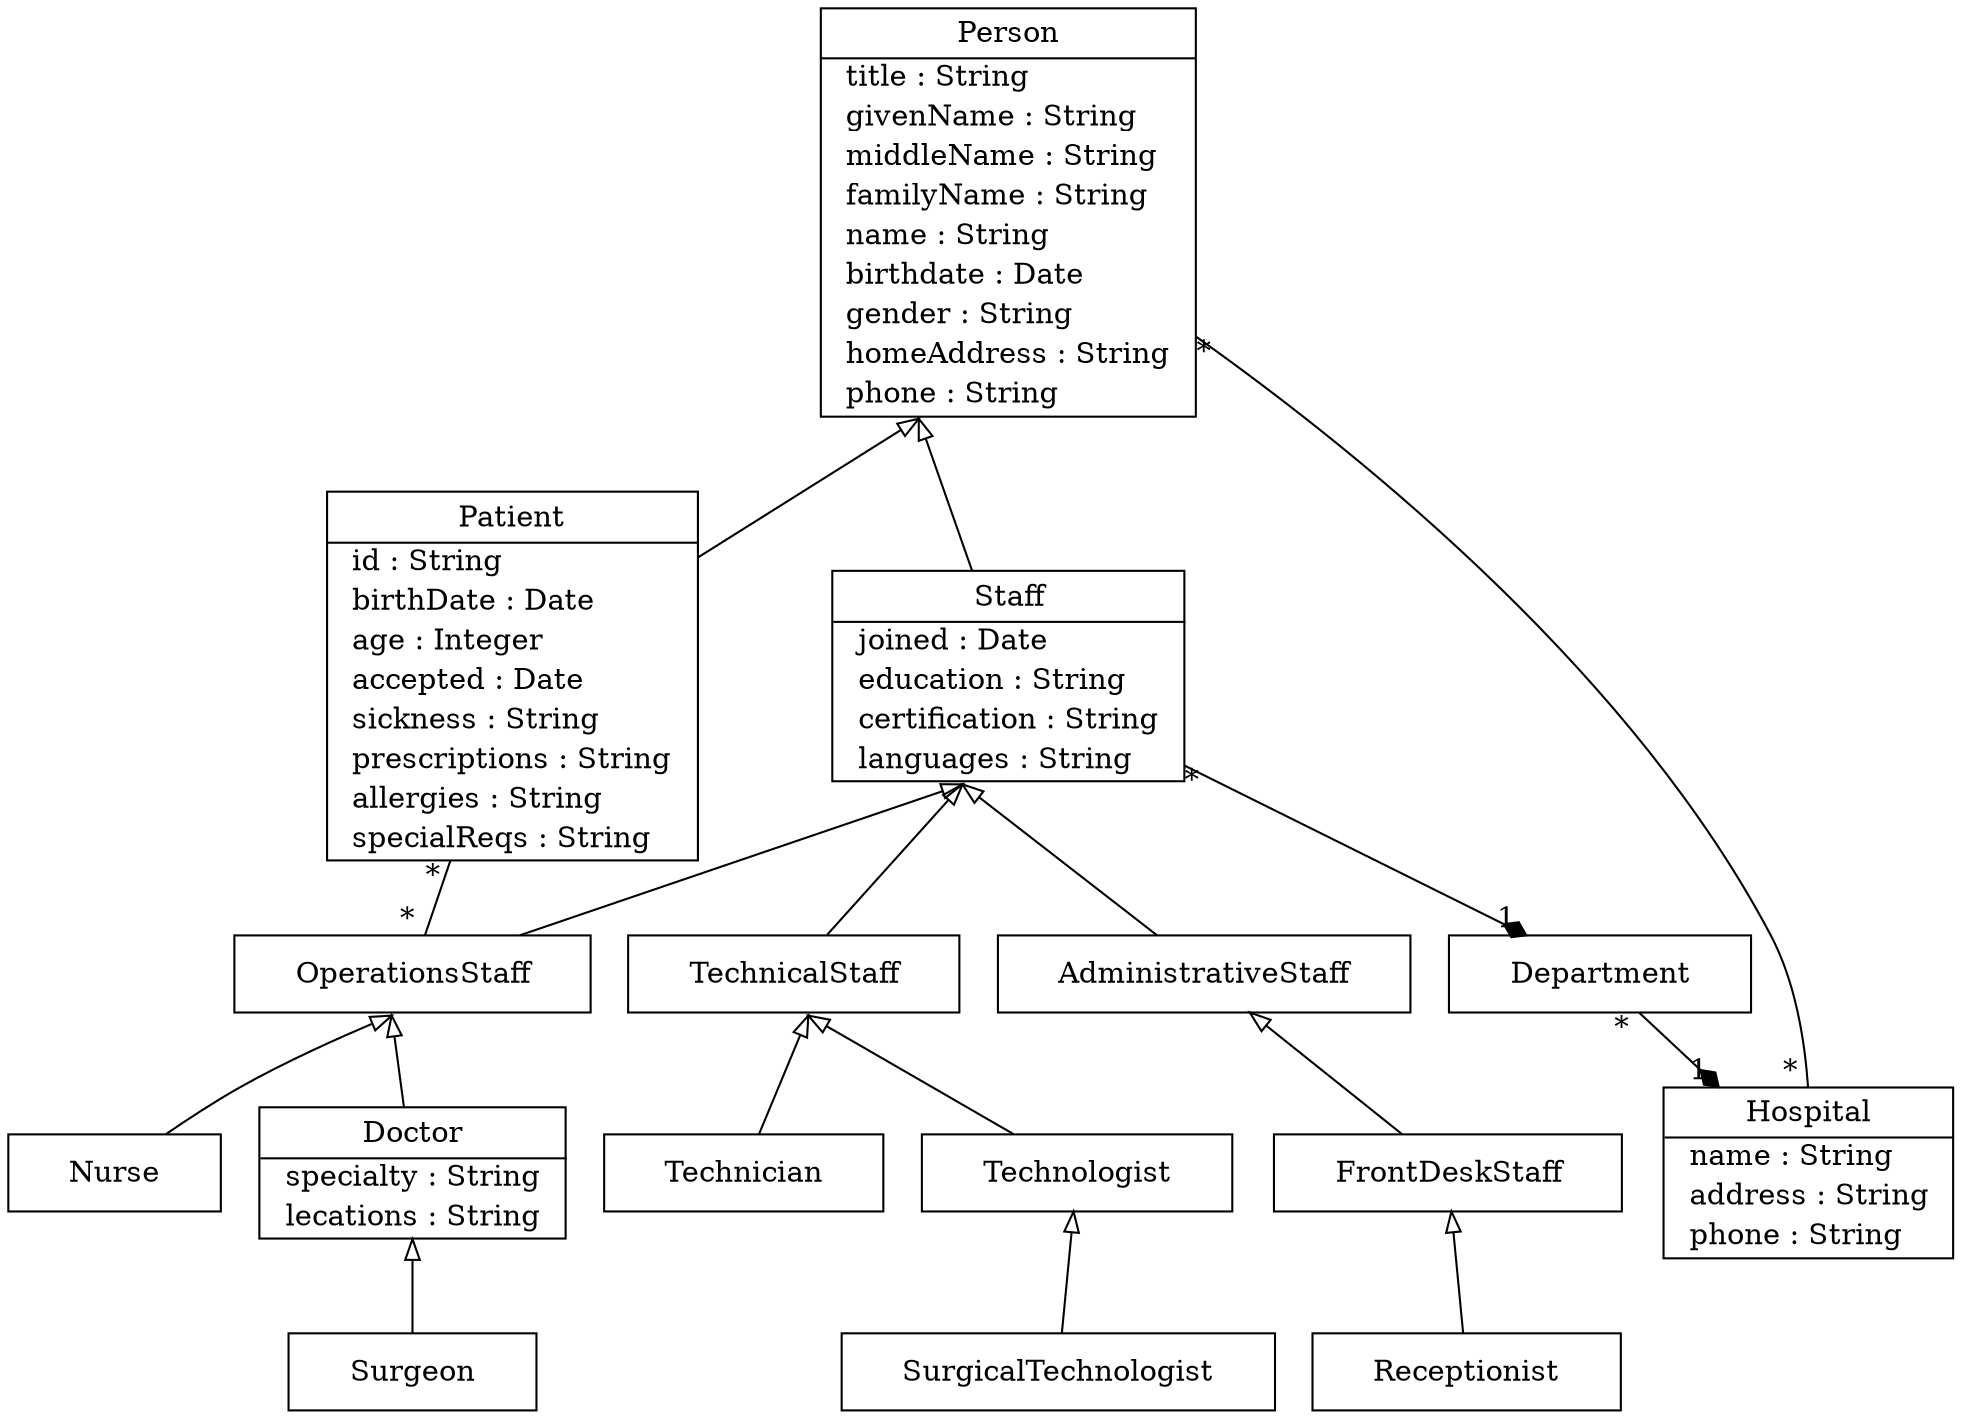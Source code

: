 // Code generated by Umple 1.31.1.5860.78bb27cc6

digraph "Organization" {
  rankdir="BT"
  node [ratio="auto" shape=record margin=0; href="javascript:Action.selectClass(&quot;\N&quot;);"];

  // Class: Person
  "Person" [shape=plaintext margin=0 label=<<table border="1" cellspacing="0" cellborder="0" cellpadding="2"><tr><td cellpadding="4">    Person    </td></tr><hr/><tr><td align="left" href="" title="String title&#13;">  title : String  </td></tr><tr><td align="left" href="" title="String givenName&#13;">  givenName : String  </td></tr><tr><td align="left" href="" title="String middleName&#13;">  middleName : String  </td></tr><tr><td align="left" href="" title="String familyName&#13;">  familyName : String  </td></tr><tr><td align="left" href="" title="String name&#13;">  name : String  </td></tr><tr><td align="left" href="" title="Date birthdate&#13;">  birthdate : Date  </td></tr><tr><td align="left" href="" title="String gender&#13;">  gender : String  </td></tr><tr><td align="left" href="" title="String homeAddress&#13;">  homeAddress : String  </td></tr><tr><td align="left" href="" title="String phone&#13;">  phone : String  </td></tr></table>>,
   tooltip="class Person
"];

  // Class: Hospital
  "Hospital" [shape=plaintext margin=0 label=<<table border="1" cellspacing="0" cellborder="0" cellpadding="2"><tr><td cellpadding="4">    Hospital    </td></tr><hr/><tr><td align="left" href="" title="String name&#13;">  name : String  </td></tr><tr><td align="left" href="" title="String address&#13;">  address : String  </td></tr><tr><td align="left" href="" title="String phone&#13;">  phone : String  </td></tr></table>>,
   tooltip="class Hospital
"];

  // Class: Department
  "Department" [shape=plaintext margin=0 label=<<table border="1" cellspacing="0" cellborder="0" cellpadding="10"><tr><td>    Department    </td></tr></table>>,
   tooltip="class Department
"];

  // Class: Patient
  "Patient" [shape=plaintext margin=0 label=<<table border="1" cellspacing="0" cellborder="0" cellpadding="2"><tr><td cellpadding="4">    Patient    </td></tr><hr/><tr><td align="left" href="" title="String id&#13;">  id : String  </td></tr><tr><td align="left" href="" title="Date birthDate&#13;">  birthDate : Date  </td></tr><tr><td align="left" href="" title="Integer age&#13;">  age : Integer  </td></tr><tr><td align="left" href="" title="Date accepted&#13;">  accepted : Date  </td></tr><tr><td align="left" href="" title="String sickness&#13;">  sickness : String  </td></tr><tr><td align="left" href="" title="String prescriptions&#13;">  prescriptions : String  </td></tr><tr><td align="left" href="" title="String allergies&#13;">  allergies : String  </td></tr><tr><td align="left" href="" title="String specialReqs&#13;">  specialReqs : String  </td></tr></table>>,
   tooltip="class Patient
"];
  "Patient" -> "Person" [arrowhead="empty"; samehead="gen"];


  // Class: Staff
  "Staff" [shape=plaintext margin=0 label=<<table border="1" cellspacing="0" cellborder="0" cellpadding="2"><tr><td cellpadding="4">    Staff    </td></tr><hr/><tr><td align="left" href="" title="Date joined&#13;">  joined : Date  </td></tr><tr><td align="left" href="" title="String education&#13;">  education : String  </td></tr><tr><td align="left" href="" title="String certification&#13;">  certification : String  </td></tr><tr><td align="left" href="" title="String languages&#13;">  languages : String  </td></tr></table>>,
   tooltip="class Staff
"];
  "Staff" -> "Person" [arrowhead="empty"; samehead="gen"];


  // Class: OperationsStaff
  "OperationsStaff" [shape=plaintext margin=0 label=<<table border="1" cellspacing="0" cellborder="0" cellpadding="10"><tr><td>    OperationsStaff    </td></tr></table>>,
   tooltip="class OperationsStaff
"];
  "OperationsStaff" -> "Staff" [arrowhead="empty"; samehead="gen"];


  // Class: AdministrativeStaff
  "AdministrativeStaff" [shape=plaintext margin=0 label=<<table border="1" cellspacing="0" cellborder="0" cellpadding="10"><tr><td>    AdministrativeStaff    </td></tr></table>>,
   tooltip="class AdministrativeStaff
"];
  "AdministrativeStaff" -> "Staff" [arrowhead="empty"; samehead="gen"];


  // Class: TechnicalStaff
  "TechnicalStaff" [shape=plaintext margin=0 label=<<table border="1" cellspacing="0" cellborder="0" cellpadding="10"><tr><td>    TechnicalStaff    </td></tr></table>>,
   tooltip="class TechnicalStaff
"];
  "TechnicalStaff" -> "Staff" [arrowhead="empty"; samehead="gen"];


  // Class: Doctor
  "Doctor" [shape=plaintext margin=0 label=<<table border="1" cellspacing="0" cellborder="0" cellpadding="2"><tr><td cellpadding="4">    Doctor    </td></tr><hr/><tr><td align="left" href="" title="String specialty&#13;">  specialty : String  </td></tr><tr><td align="left" href="" title="String lecations&#13;">  lecations : String  </td></tr></table>>,
   tooltip="class Doctor
"];
  "Doctor" -> "OperationsStaff" [arrowhead="empty"; samehead="gen"];


  // Class: Nurse
  "Nurse" [shape=plaintext margin=0 label=<<table border="1" cellspacing="0" cellborder="0" cellpadding="10"><tr><td>    Nurse    </td></tr></table>>,
   tooltip="class Nurse
"];
  "Nurse" -> "OperationsStaff" [arrowhead="empty"; samehead="gen"];


  // Class: FrontDeskStaff
  "FrontDeskStaff" [shape=plaintext margin=0 label=<<table border="1" cellspacing="0" cellborder="0" cellpadding="10"><tr><td>    FrontDeskStaff    </td></tr></table>>,
   tooltip="class FrontDeskStaff
"];
  "FrontDeskStaff" -> "AdministrativeStaff" [arrowhead="empty"; samehead="gen"];


  // Class: Technician
  "Technician" [shape=plaintext margin=0 label=<<table border="1" cellspacing="0" cellborder="0" cellpadding="10"><tr><td>    Technician    </td></tr></table>>,
   tooltip="class Technician
"];
  "Technician" -> "TechnicalStaff" [arrowhead="empty"; samehead="gen"];


  // Class: Technologist
  "Technologist" [shape=plaintext margin=0 label=<<table border="1" cellspacing="0" cellborder="0" cellpadding="10"><tr><td>    Technologist    </td></tr></table>>,
   tooltip="class Technologist
"];
  "Technologist" -> "TechnicalStaff" [arrowhead="empty"; samehead="gen"];


  // Class: Surgeon
  "Surgeon" [shape=plaintext margin=0 label=<<table border="1" cellspacing="0" cellborder="0" cellpadding="10"><tr><td>    Surgeon    </td></tr></table>>,
   tooltip="class Surgeon
"];
  "Surgeon" -> "Doctor" [arrowhead="empty"; samehead="gen"];


  // Class: Receptionist
  "Receptionist" [shape=plaintext margin=0 label=<<table border="1" cellspacing="0" cellborder="0" cellpadding="10"><tr><td>    Receptionist    </td></tr></table>>,
   tooltip="class Receptionist
"];
  "Receptionist" -> "FrontDeskStaff" [arrowhead="empty"; samehead="gen"];


  // Class: SurgicalTechnologist
  "SurgicalTechnologist" [shape=plaintext margin=0 label=<<table border="1" cellspacing="0" cellborder="0" cellpadding="10"><tr><td>    SurgicalTechnologist    </td></tr></table>>,
   tooltip="class SurgicalTechnologist
"];
  "SurgicalTechnologist" -> "Technologist" [arrowhead="empty"; samehead="gen"];


  // All associations
  "Hospital" -> "Department" [dir="back", arrowtail="diamond", taillabel="1 ", headlabel="* ", tooltip="Hospital 1  <@>- *  Department

A Department has A Hospital. It must always have exactly, one, and can never have none. And there is an upper bound of at most one Hospital.

A Hospital has some Departments. It can have none, and there is no upper bound defined.

This is a composition. A Department is part of a Hospital. When any Hospital is destroyed its parts are destroyed too.
" headtooltip="Hospital 1  <@>- *  Department

A Department has A Hospital. It must always have exactly, one, and can never have none. And there is an upper bound of at most one Hospital.

A Hospital has some Departments. It can have none, and there is no upper bound defined.

This is a composition. A Department is part of a Hospital. When any Hospital is destroyed its parts are destroyed too.
" tailtooltip="Hospital 1  <@>- *  Department

A Department has A Hospital. It must always have exactly, one, and can never have none. And there is an upper bound of at most one Hospital.

A Hospital has some Departments. It can have none, and there is no upper bound defined.

This is a composition. A Department is part of a Hospital. When any Hospital is destroyed its parts are destroyed too.
" tailurl="javascript:void()" headurl="javascript:void()" ];
  "Hospital" -> "Person" [dir="none", taillabel="* ", headlabel="* ", tooltip="Hospital *  -- *  Person

A Person has some Hospitals. It can have none, and there is no upper bound defined.

A Hospital has some Persons. It can have none, and there is no upper bound defined.

" headtooltip="Hospital *  -- *  Person

A Person has some Hospitals. It can have none, and there is no upper bound defined.

A Hospital has some Persons. It can have none, and there is no upper bound defined.

" tailtooltip="Hospital *  -- *  Person

A Person has some Hospitals. It can have none, and there is no upper bound defined.

A Hospital has some Persons. It can have none, and there is no upper bound defined.

" tailurl="javascript:void()" headurl="javascript:void()" ];
  "Department" -> "Staff" [dir="back", arrowtail="diamond", taillabel="1 ", headlabel="* ", tooltip="Department 1  <@>- *  Staff

A Staff has A Department. It must always have exactly, one, and can never have none. And there is an upper bound of at most one Department.

A Department has some Staffs. It can have none, and there is no upper bound defined.

This is a composition. A Staff is part of a Department. When any Department is destroyed its parts are destroyed too.
" headtooltip="Department 1  <@>- *  Staff

A Staff has A Department. It must always have exactly, one, and can never have none. And there is an upper bound of at most one Department.

A Department has some Staffs. It can have none, and there is no upper bound defined.

This is a composition. A Staff is part of a Department. When any Department is destroyed its parts are destroyed too.
" tailtooltip="Department 1  <@>- *  Staff

A Staff has A Department. It must always have exactly, one, and can never have none. And there is an upper bound of at most one Department.

A Department has some Staffs. It can have none, and there is no upper bound defined.

This is a composition. A Staff is part of a Department. When any Department is destroyed its parts are destroyed too.
" tailurl="javascript:void()" headurl="javascript:void()" ];
  "OperationsStaff" -> "Patient" [dir="none", taillabel="* ", headlabel="* ", tooltip="OperationsStaff *  -- *  Patient

A Patient has some OperationsStaffs. It can have none, and there is no upper bound defined.

An OperationsStaff has some Patients. It can have none, and there is no upper bound defined.

" headtooltip="OperationsStaff *  -- *  Patient

A Patient has some OperationsStaffs. It can have none, and there is no upper bound defined.

An OperationsStaff has some Patients. It can have none, and there is no upper bound defined.

" tailtooltip="OperationsStaff *  -- *  Patient

A Patient has some OperationsStaffs. It can have none, and there is no upper bound defined.

An OperationsStaff has some Patients. It can have none, and there is no upper bound defined.

" tailurl="javascript:void()" headurl="javascript:void()" ];
}
